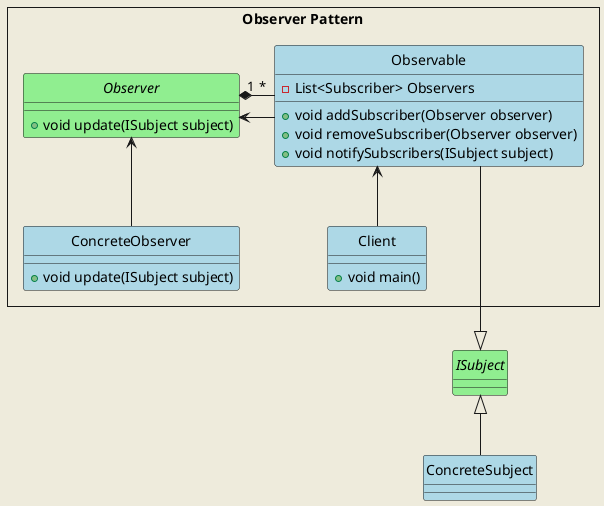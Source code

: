 @startuml
skinparam style strictuml
skinparam linetype ortho
skinparam backgroundColor #EEEBDC

rectangle "Observer Pattern" as ObserverPattern {
interface Observer #lightgreen{
    + void update(ISubject subject)
}
class Observable #lightblue{
    - List<Subscriber> Observers
    + void addSubscriber(Observer observer)
    + void removeSubscriber(Observer observer)
    + void notifySubscribers(ISubject subject)
}
class ConcreteObserver #lightblue{
    + void update(ISubject subject)
}
class Client #lightblue{
    + void main()
}
}
interface ISubject #lightgreen{
}
class ConcreteSubject #lightblue{
}

Client -u-> Observable
Observer "1" *-l-- "*" Observable
Observable --> Observer
ConcreteObserver -u-> Observer
ISubject <|-- ConcreteSubject 
ISubject <|--U- Observable



@enduml